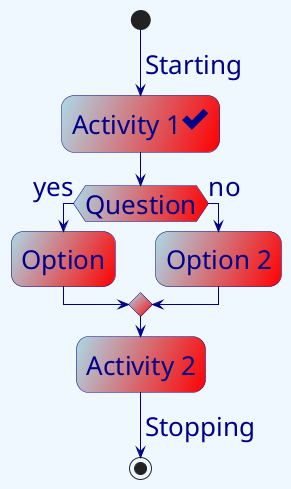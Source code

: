 @startuml
skinparam defaultFontSize 26
skinparam backgroundColor #F0F8FF
skinparam activity {
  BackgroundColor #ADD8E6/RED
  BorderColor #00008B
  FontColor #00008B
}
skinparam arrow {
  Color #00008B
  FontColor #00008B
}

start
-> Starting;
:Activity 1<font size=40><&check></font>;
if (Question) then (yes)
  :Option;
else (no)
  :Option 2;
endif
:Activity 2;
-> Stopping;
stop
@enduml
